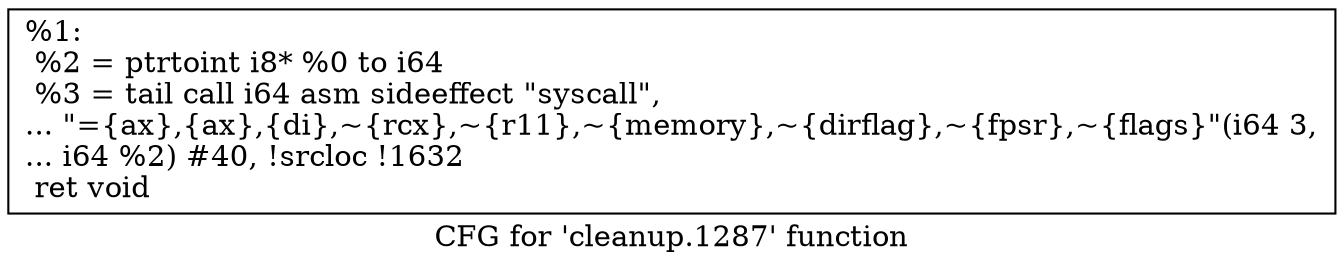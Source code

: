 digraph "CFG for 'cleanup.1287' function" {
	label="CFG for 'cleanup.1287' function";

	Node0x17873a0 [shape=record,label="{%1:\l  %2 = ptrtoint i8* %0 to i64\l  %3 = tail call i64 asm sideeffect \"syscall\",\l... \"=\{ax\},\{ax\},\{di\},~\{rcx\},~\{r11\},~\{memory\},~\{dirflag\},~\{fpsr\},~\{flags\}\"(i64 3,\l... i64 %2) #40, !srcloc !1632\l  ret void\l}"];
}
